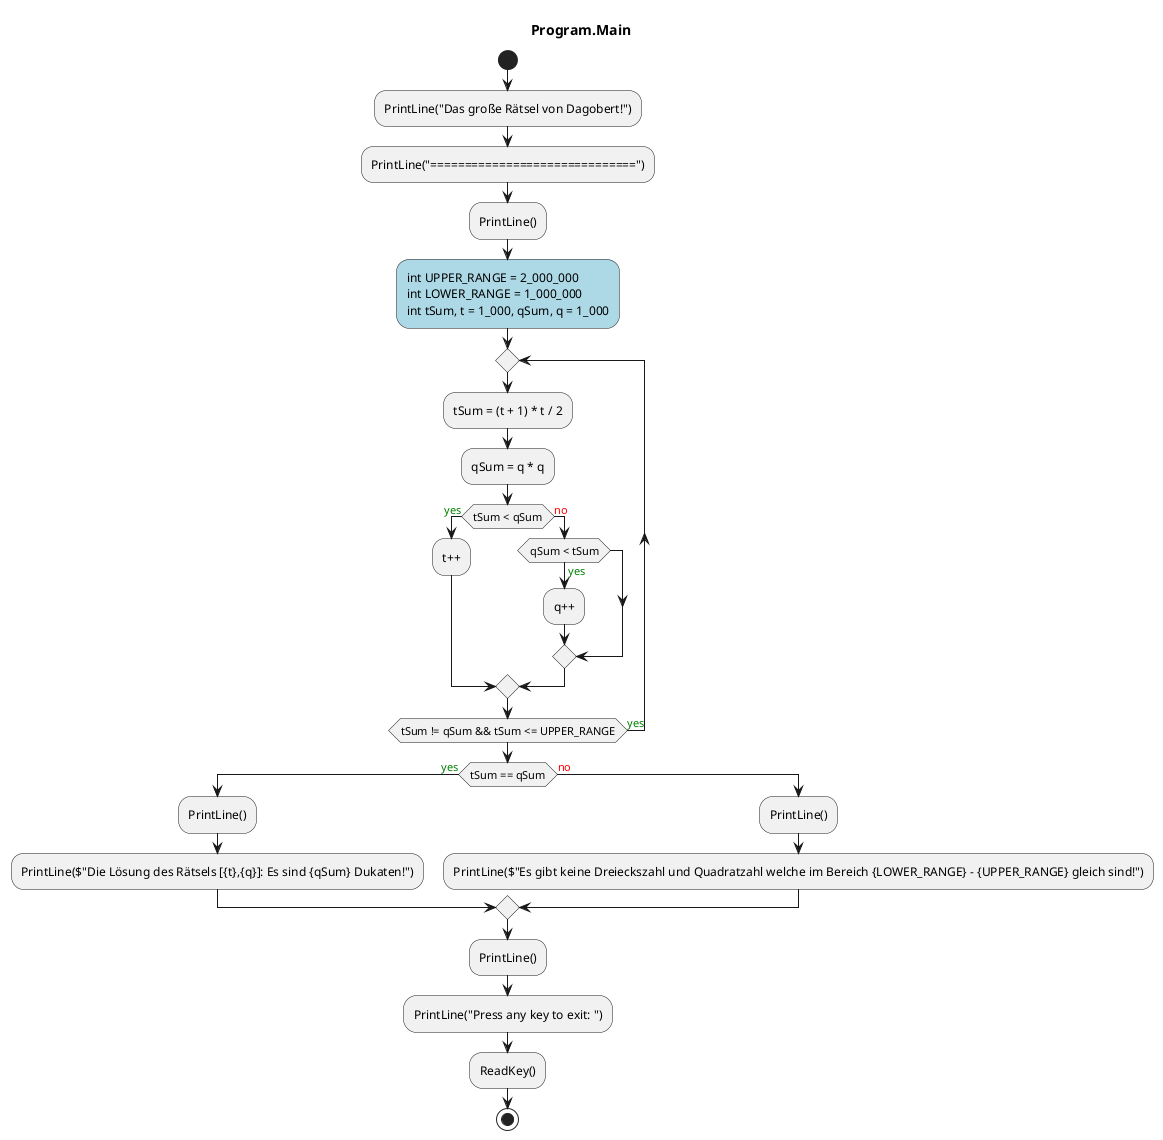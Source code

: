 @startuml Program.Main
title Program.Main
start
:PrintLine("Das große Rätsel von Dagobert!");
:PrintLine("==============================");
:PrintLine();
#LightBlue:int UPPER_RANGE = 2_000_000
int LOWER_RANGE = 1_000_000
int tSum, t = 1_000, qSum, q = 1_000;
repeat
    :tSum = (t + 1) * t / 2;
    :qSum = q * q;
    if (tSum < qSum) then (<color:green>yes)
        :t++;
      else (<color:red>no)
        if (qSum < tSum) then (<color:green>yes)
            :q++;
        endif
    endif
repeat while (tSum != qSum && tSum <= UPPER_RANGE) is (<color:green>yes)
if (tSum == qSum) then (<color:green>yes)
    :PrintLine();
    :PrintLine($"Die Lösung des Rätsels [{t},{q}]: Es sind {qSum} Dukaten!");
  else (<color:red>no)
      :PrintLine();
      :PrintLine($"Es gibt keine Dreieckszahl und Quadratzahl welche im Bereich {LOWER_RANGE} - {UPPER_RANGE} gleich sind!");
endif
:PrintLine();
:PrintLine("Press any key to exit: ");
:ReadKey();
stop
@enduml
